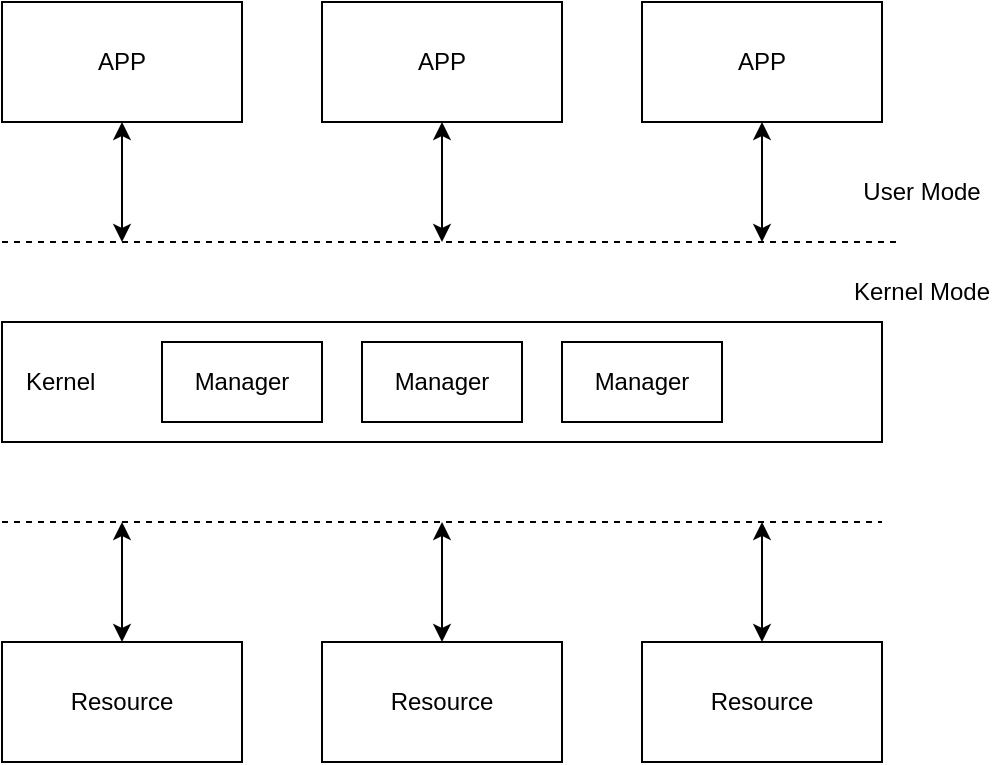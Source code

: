 <mxfile version="16.5.1" type="device"><diagram id="z1QZFWaqnJICXWj4rsXL" name="Page-1"><mxGraphModel dx="1185" dy="728" grid="1" gridSize="10" guides="1" tooltips="1" connect="1" arrows="1" fold="1" page="1" pageScale="1" pageWidth="1169" pageHeight="827" math="0" shadow="0"><root><mxCell id="0"/><mxCell id="1" parent="0"/><mxCell id="4uAl4duqeBQXmP_yCdaE-32" value="Kernel" style="rounded=0;whiteSpace=wrap;html=1;align=left;spacingLeft=10;" vertex="1" parent="1"><mxGeometry x="40" y="240" width="440" height="60" as="geometry"/></mxCell><mxCell id="4uAl4duqeBQXmP_yCdaE-37" style="edgeStyle=none;rounded=0;sketch=0;orthogonalLoop=1;jettySize=auto;html=1;shadow=0;startArrow=classic;startFill=1;endArrow=classic;endFill=1;" edge="1" parent="1" source="4uAl4duqeBQXmP_yCdaE-2"><mxGeometry relative="1" as="geometry"><mxPoint x="100" y="200" as="targetPoint"/></mxGeometry></mxCell><mxCell id="4uAl4duqeBQXmP_yCdaE-2" value="APP" style="rounded=0;whiteSpace=wrap;html=1;" vertex="1" parent="1"><mxGeometry x="40" y="80" width="120" height="60" as="geometry"/></mxCell><mxCell id="4uAl4duqeBQXmP_yCdaE-25" style="edgeStyle=none;rounded=0;sketch=0;orthogonalLoop=1;jettySize=auto;html=1;shadow=0;endArrow=classic;endFill=1;startArrow=classic;startFill=1;" edge="1" parent="1" source="4uAl4duqeBQXmP_yCdaE-3"><mxGeometry relative="1" as="geometry"><mxPoint x="100" y="340" as="targetPoint"/></mxGeometry></mxCell><mxCell id="4uAl4duqeBQXmP_yCdaE-3" value="Resource" style="rounded=0;whiteSpace=wrap;html=1;" vertex="1" parent="1"><mxGeometry x="40" y="400" width="120" height="60" as="geometry"/></mxCell><mxCell id="4uAl4duqeBQXmP_yCdaE-8" value="" style="endArrow=none;dashed=1;html=1;rounded=0;" edge="1" parent="1"><mxGeometry width="50" height="50" relative="1" as="geometry"><mxPoint x="40" y="340" as="sourcePoint"/><mxPoint x="480" y="340" as="targetPoint"/></mxGeometry></mxCell><mxCell id="4uAl4duqeBQXmP_yCdaE-16" value="" style="endArrow=none;dashed=1;html=1;rounded=0;" edge="1" parent="1"><mxGeometry width="50" height="50" relative="1" as="geometry"><mxPoint x="40" y="200" as="sourcePoint"/><mxPoint x="490" y="200" as="targetPoint"/></mxGeometry></mxCell><mxCell id="4uAl4duqeBQXmP_yCdaE-17" value="User Mode" style="text;html=1;strokeColor=none;fillColor=none;align=center;verticalAlign=middle;whiteSpace=wrap;rounded=0;" vertex="1" parent="1"><mxGeometry x="460" y="160" width="80" height="30" as="geometry"/></mxCell><mxCell id="4uAl4duqeBQXmP_yCdaE-36" style="edgeStyle=none;rounded=0;sketch=0;orthogonalLoop=1;jettySize=auto;html=1;shadow=0;startArrow=classic;startFill=1;endArrow=classic;endFill=1;" edge="1" parent="1" source="4uAl4duqeBQXmP_yCdaE-18"><mxGeometry relative="1" as="geometry"><mxPoint x="260" y="200" as="targetPoint"/></mxGeometry></mxCell><mxCell id="4uAl4duqeBQXmP_yCdaE-18" value="APP" style="rounded=0;whiteSpace=wrap;html=1;" vertex="1" parent="1"><mxGeometry x="200" y="80" width="120" height="60" as="geometry"/></mxCell><mxCell id="4uAl4duqeBQXmP_yCdaE-35" style="edgeStyle=none;rounded=0;sketch=0;orthogonalLoop=1;jettySize=auto;html=1;shadow=0;startArrow=classic;startFill=1;endArrow=classic;endFill=1;" edge="1" parent="1" source="4uAl4duqeBQXmP_yCdaE-19"><mxGeometry relative="1" as="geometry"><mxPoint x="420" y="200" as="targetPoint"/></mxGeometry></mxCell><mxCell id="4uAl4duqeBQXmP_yCdaE-19" value="APP" style="rounded=0;whiteSpace=wrap;html=1;" vertex="1" parent="1"><mxGeometry x="360" y="80" width="120" height="60" as="geometry"/></mxCell><mxCell id="4uAl4duqeBQXmP_yCdaE-33" style="edgeStyle=none;rounded=0;sketch=0;orthogonalLoop=1;jettySize=auto;html=1;shadow=0;startArrow=classic;startFill=1;endArrow=classic;endFill=1;" edge="1" parent="1" source="4uAl4duqeBQXmP_yCdaE-20"><mxGeometry relative="1" as="geometry"><mxPoint x="260" y="340" as="targetPoint"/></mxGeometry></mxCell><mxCell id="4uAl4duqeBQXmP_yCdaE-20" value="Resource" style="rounded=0;whiteSpace=wrap;html=1;" vertex="1" parent="1"><mxGeometry x="200" y="400" width="120" height="60" as="geometry"/></mxCell><mxCell id="4uAl4duqeBQXmP_yCdaE-34" style="edgeStyle=none;rounded=0;sketch=0;orthogonalLoop=1;jettySize=auto;html=1;shadow=0;startArrow=classic;startFill=1;endArrow=classic;endFill=1;" edge="1" parent="1" source="4uAl4duqeBQXmP_yCdaE-21"><mxGeometry relative="1" as="geometry"><mxPoint x="420" y="340" as="targetPoint"/></mxGeometry></mxCell><mxCell id="4uAl4duqeBQXmP_yCdaE-21" value="Resource" style="rounded=0;whiteSpace=wrap;html=1;" vertex="1" parent="1"><mxGeometry x="360" y="400" width="120" height="60" as="geometry"/></mxCell><mxCell id="4uAl4duqeBQXmP_yCdaE-28" value="Manager" style="rounded=0;whiteSpace=wrap;html=1;" vertex="1" parent="1"><mxGeometry x="120" y="250" width="80" height="40" as="geometry"/></mxCell><mxCell id="4uAl4duqeBQXmP_yCdaE-29" value="Manager" style="rounded=0;whiteSpace=wrap;html=1;" vertex="1" parent="1"><mxGeometry x="220" y="250" width="80" height="40" as="geometry"/></mxCell><mxCell id="4uAl4duqeBQXmP_yCdaE-30" value="Manager" style="rounded=0;whiteSpace=wrap;html=1;" vertex="1" parent="1"><mxGeometry x="320" y="250" width="80" height="40" as="geometry"/></mxCell><mxCell id="4uAl4duqeBQXmP_yCdaE-38" value="Kernel Mode" style="text;html=1;strokeColor=none;fillColor=none;align=center;verticalAlign=middle;whiteSpace=wrap;rounded=0;" vertex="1" parent="1"><mxGeometry x="460" y="210" width="80" height="30" as="geometry"/></mxCell></root></mxGraphModel></diagram></mxfile>